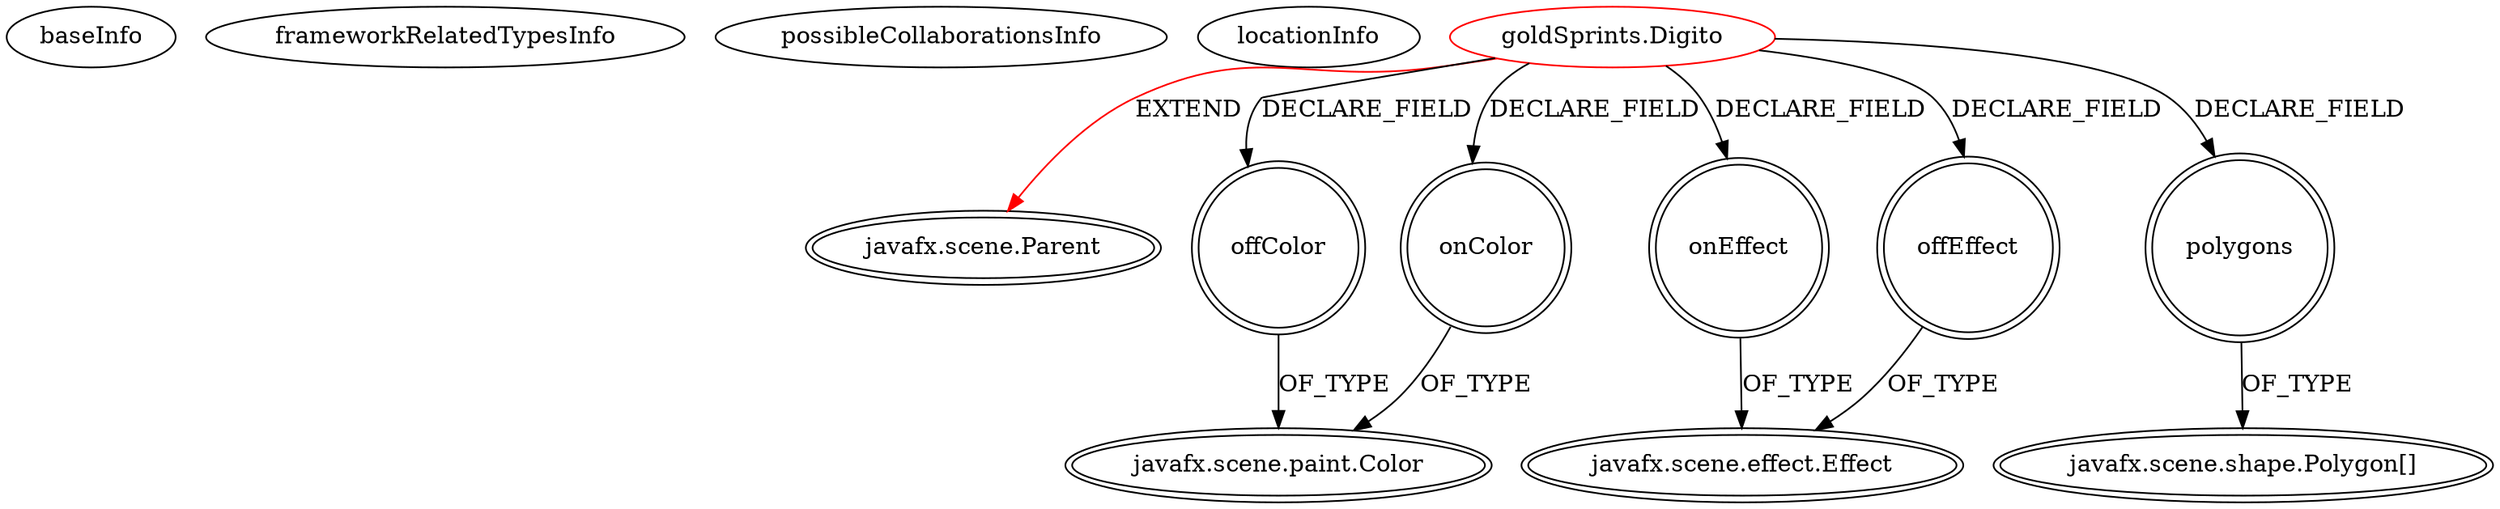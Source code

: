 digraph {
baseInfo[graphId=1724,category="extension_graph",isAnonymous=false,possibleRelation=false]
frameworkRelatedTypesInfo[0="javafx.scene.Parent"]
possibleCollaborationsInfo[]
locationInfo[projectName="aferrandoa-valenciasprints",filePath="/aferrandoa-valenciasprints/valenciasprints-master/src/goldSprints/Digito.java",contextSignature="Digito",graphId="1724"]
0[label="goldSprints.Digito",vertexType="ROOT_CLIENT_CLASS_DECLARATION",isFrameworkType=false,color=red]
1[label="javafx.scene.Parent",vertexType="FRAMEWORK_CLASS_TYPE",isFrameworkType=true,peripheries=2]
2[label="offColor",vertexType="FIELD_DECLARATION",isFrameworkType=true,peripheries=2,shape=circle]
3[label="javafx.scene.paint.Color",vertexType="FRAMEWORK_CLASS_TYPE",isFrameworkType=true,peripheries=2]
4[label="offEffect",vertexType="FIELD_DECLARATION",isFrameworkType=true,peripheries=2,shape=circle]
5[label="javafx.scene.effect.Effect",vertexType="FRAMEWORK_CLASS_TYPE",isFrameworkType=true,peripheries=2]
6[label="onColor",vertexType="FIELD_DECLARATION",isFrameworkType=true,peripheries=2,shape=circle]
8[label="onEffect",vertexType="FIELD_DECLARATION",isFrameworkType=true,peripheries=2,shape=circle]
10[label="polygons",vertexType="FIELD_DECLARATION",isFrameworkType=true,peripheries=2,shape=circle]
11[label="javafx.scene.shape.Polygon[]",vertexType="FRAMEWORK_CLASS_TYPE",isFrameworkType=true,peripheries=2]
0->1[label="EXTEND",color=red]
0->2[label="DECLARE_FIELD"]
2->3[label="OF_TYPE"]
0->4[label="DECLARE_FIELD"]
4->5[label="OF_TYPE"]
0->6[label="DECLARE_FIELD"]
6->3[label="OF_TYPE"]
0->8[label="DECLARE_FIELD"]
8->5[label="OF_TYPE"]
0->10[label="DECLARE_FIELD"]
10->11[label="OF_TYPE"]
}
